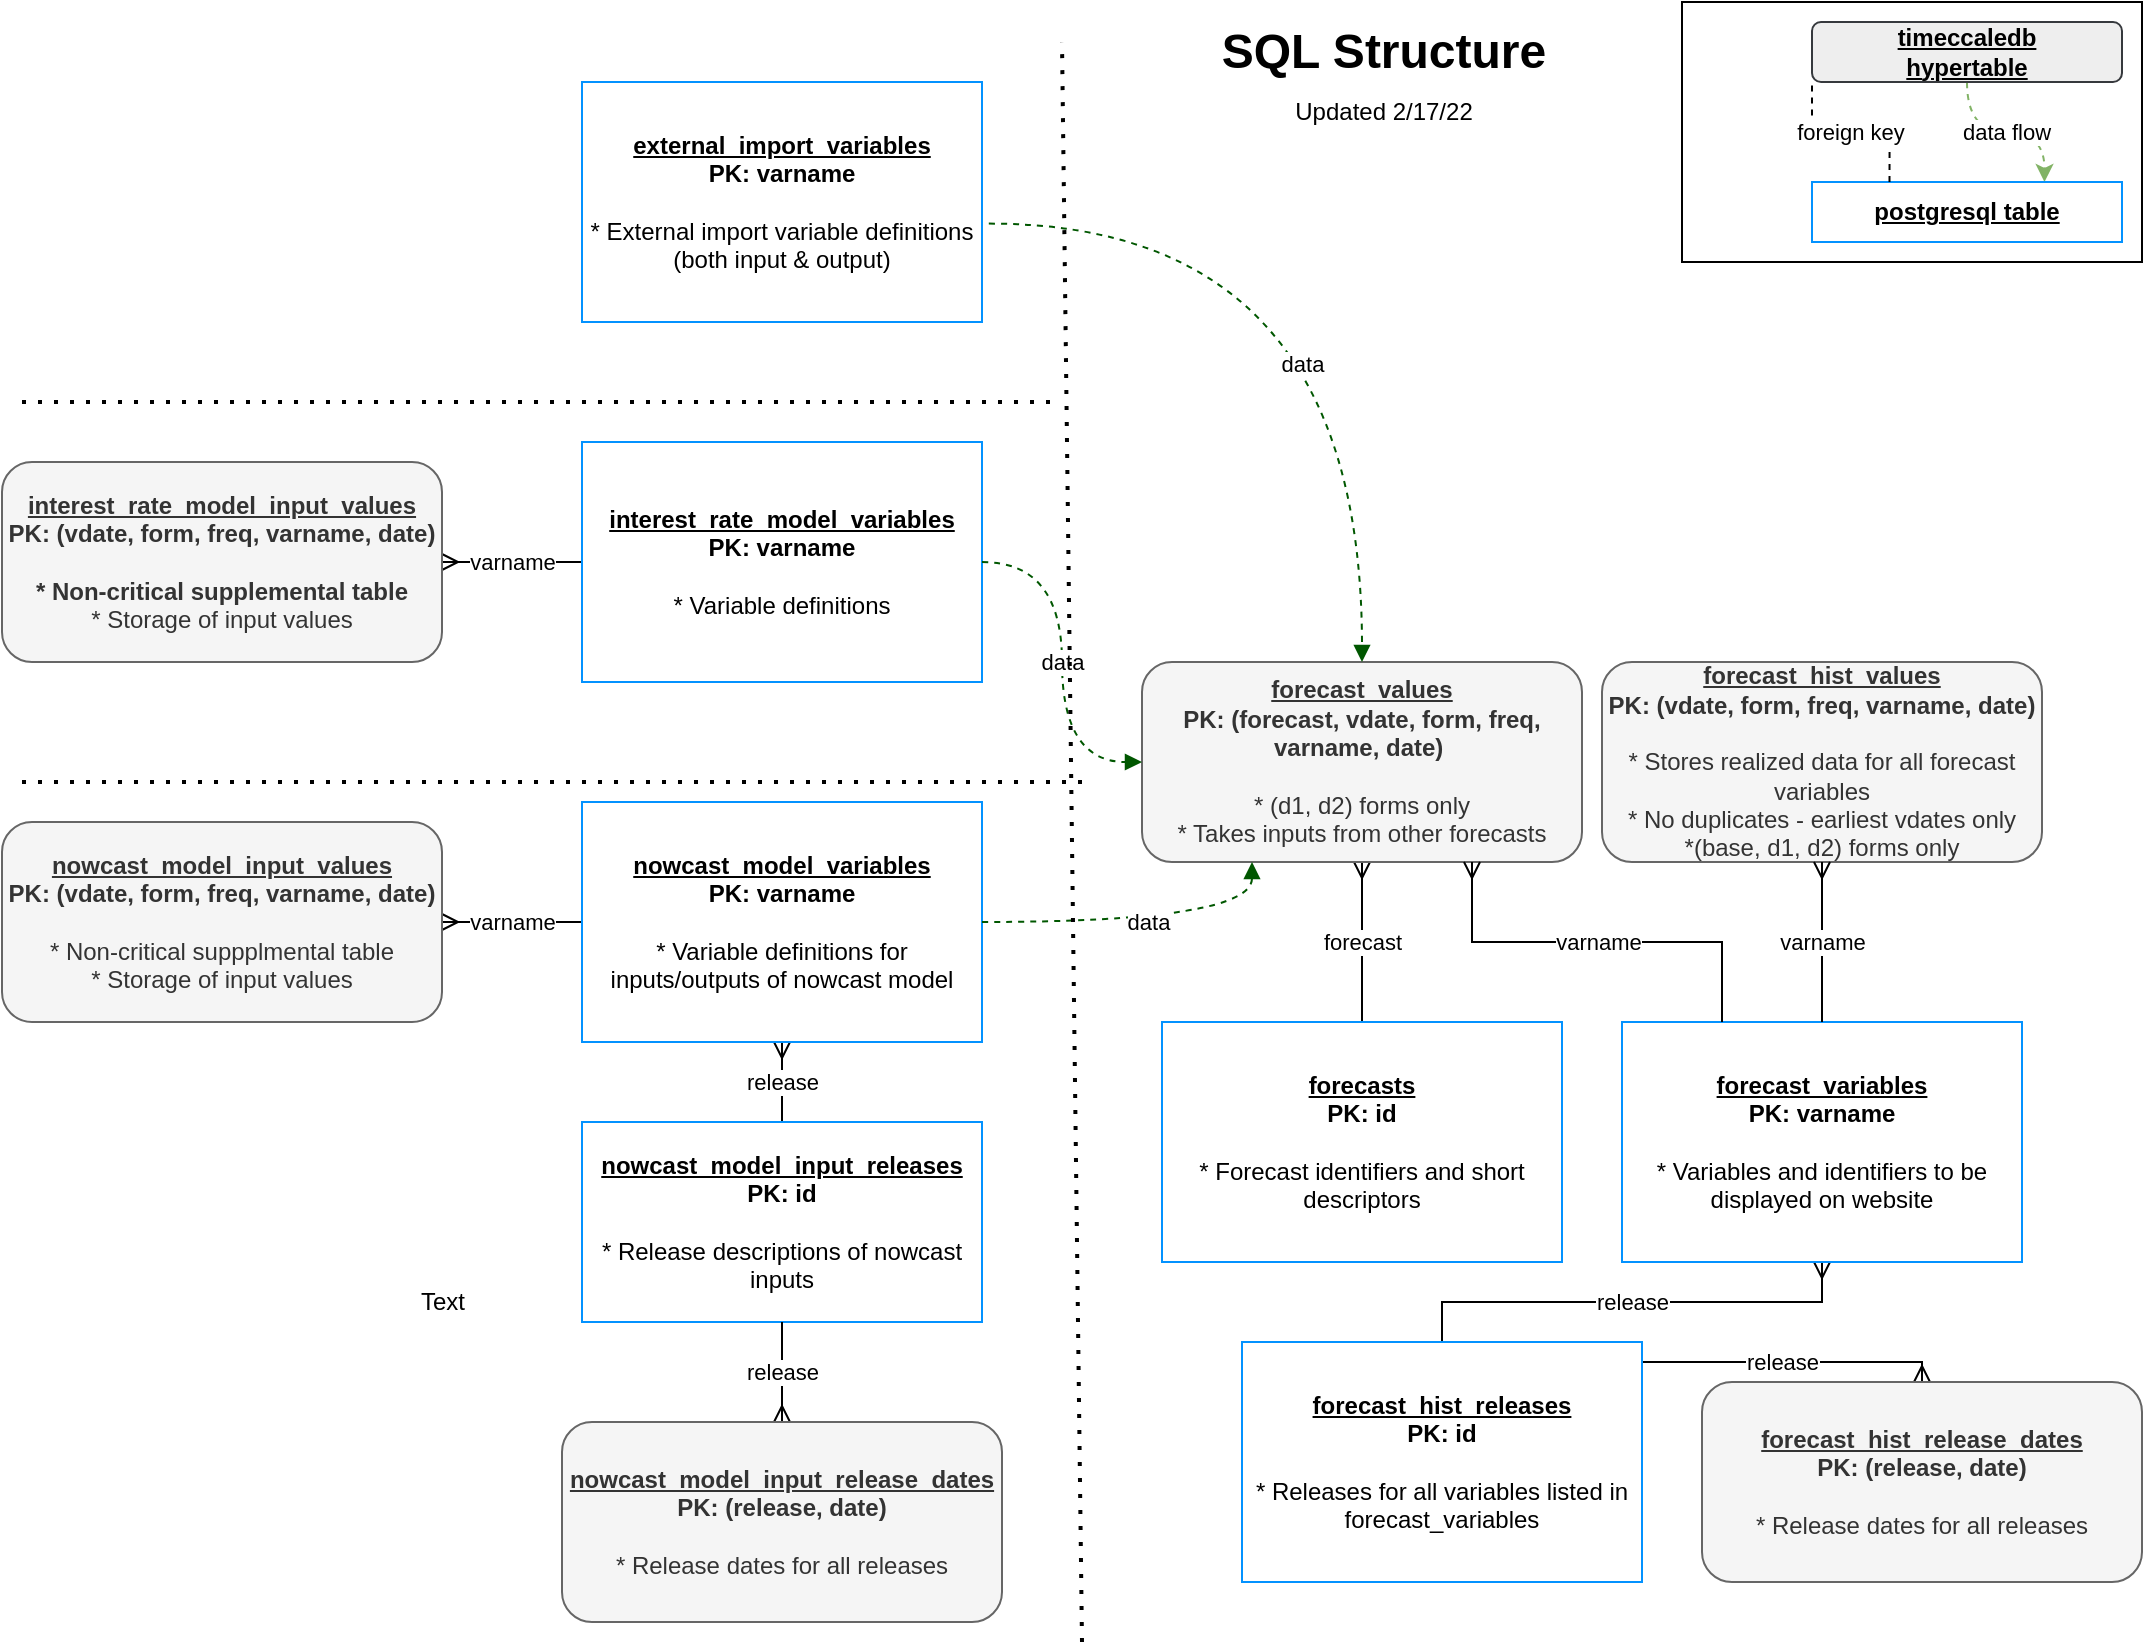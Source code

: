 <mxfile version="15.7.3" type="device" pages="3"><diagram id="fmKDFD1o7MwxVLsBdMy5" name="sql-structure"><mxGraphModel dx="1422" dy="865" grid="1" gridSize="10" guides="1" tooltips="1" connect="1" arrows="1" fold="1" page="1" pageScale="1" pageWidth="1100" pageHeight="850" math="0" shadow="0"><root><mxCell id="Cf6UX8D4QVb32xjDKQT0-0"/><mxCell id="Cf6UX8D4QVb32xjDKQT0-1" parent="Cf6UX8D4QVb32xjDKQT0-0"/><mxCell id="QRxN1dF-z2wzpEu5Powq-2" value="" style="rounded=0;whiteSpace=wrap;html=1;" parent="Cf6UX8D4QVb32xjDKQT0-1" vertex="1"><mxGeometry x="850" y="10" width="230" height="130" as="geometry"/></mxCell><mxCell id="BuUC7ainakoKZwmJFY1T-25" value="release" style="edgeStyle=orthogonalEdgeStyle;rounded=0;orthogonalLoop=1;jettySize=auto;html=1;startArrow=ERmany;startFill=0;endArrow=none;endFill=0;" parent="Cf6UX8D4QVb32xjDKQT0-1" source="JegkshS4daWjYpWBeodG-38" target="BuUC7ainakoKZwmJFY1T-24" edge="1"><mxGeometry relative="1" as="geometry"/></mxCell><mxCell id="JegkshS4daWjYpWBeodG-38" value="&lt;u&gt;forecast_variables&lt;br&gt;&lt;/u&gt;PK: varname&lt;br&gt;&lt;br&gt;&lt;div&gt;&lt;span style=&quot;font-weight: normal ; line-height: 1.2&quot;&gt;* Variables and identifiers to be displayed on website&lt;/span&gt;&lt;/div&gt;" style="rounded=0;whiteSpace=wrap;html=1;glass=0;shadow=0;sketch=0;fontStyle=1;align=center;strokeColor=#0392FF;" parent="Cf6UX8D4QVb32xjDKQT0-1" vertex="1"><mxGeometry x="820" y="520" width="200" height="120" as="geometry"/></mxCell><mxCell id="3-ZTnkCWrhlHVKZbNQng-15" value="forecast" style="edgeStyle=orthogonalEdgeStyle;rounded=0;orthogonalLoop=1;jettySize=auto;html=1;startArrow=none;startFill=0;endArrow=ERmany;endFill=0;" parent="Cf6UX8D4QVb32xjDKQT0-1" source="3-ZTnkCWrhlHVKZbNQng-5" target="3-ZTnkCWrhlHVKZbNQng-7" edge="1"><mxGeometry relative="1" as="geometry"/></mxCell><mxCell id="3-ZTnkCWrhlHVKZbNQng-5" value="&lt;u&gt;forecasts&lt;br&gt;&lt;/u&gt;PK: id&lt;br&gt;&lt;br&gt;&lt;div&gt;&lt;span style=&quot;font-weight: 400&quot;&gt;* Forecast identifiers and short descriptors&lt;/span&gt;&lt;/div&gt;" style="rounded=0;whiteSpace=wrap;html=1;glass=0;shadow=0;sketch=0;fontStyle=1;align=center;strokeColor=#0392FF;" parent="Cf6UX8D4QVb32xjDKQT0-1" vertex="1"><mxGeometry x="590" y="520" width="200" height="120" as="geometry"/></mxCell><mxCell id="3-ZTnkCWrhlHVKZbNQng-7" value="&lt;u&gt;forecast_values&lt;br&gt;&lt;/u&gt;PK: (forecast, vdate, form, freq, varname, date)&amp;nbsp;&lt;br&gt;&lt;br&gt;&lt;div&gt;&lt;span style=&quot;font-weight: 400&quot;&gt;* (d1, d2) forms only&lt;/span&gt;&lt;br&gt;&lt;/div&gt;&lt;div&gt;&lt;span style=&quot;font-weight: 400&quot;&gt;* Takes inputs from other forecasts&lt;/span&gt;&lt;br&gt;&lt;/div&gt;" style="rounded=1;whiteSpace=wrap;html=1;glass=0;shadow=0;sketch=0;fontStyle=1;align=center;fillColor=#f5f5f5;fontColor=#333333;strokeColor=#666666;" parent="Cf6UX8D4QVb32xjDKQT0-1" vertex="1"><mxGeometry x="580" y="340" width="220" height="100" as="geometry"/></mxCell><mxCell id="3-ZTnkCWrhlHVKZbNQng-11" value="&lt;u&gt;forecast_hist_values&lt;br&gt;&lt;/u&gt;PK: (vdate, form, freq, varname, date)&lt;br&gt;&amp;nbsp;&lt;br&gt;&lt;div&gt;&lt;span style=&quot;font-weight: 400&quot;&gt;* Stores realized data for all forecast variables&lt;/span&gt;&lt;/div&gt;&lt;div&gt;&lt;span style=&quot;font-weight: 400&quot;&gt;* No duplicates - earliest vdates only&lt;/span&gt;&lt;/div&gt;&lt;div&gt;&lt;span style=&quot;font-weight: 400&quot;&gt;*(base, d1, d2) forms only&lt;/span&gt;&lt;/div&gt;" style="rounded=1;whiteSpace=wrap;html=1;glass=0;shadow=0;sketch=0;fontStyle=1;align=center;fillColor=#f5f5f5;fontColor=#333333;strokeColor=#666666;" parent="Cf6UX8D4QVb32xjDKQT0-1" vertex="1"><mxGeometry x="810" y="340" width="220" height="100" as="geometry"/></mxCell><mxCell id="3-ZTnkCWrhlHVKZbNQng-13" value="varname" style="edgeStyle=elbowEdgeStyle;rounded=0;orthogonalLoop=1;jettySize=auto;elbow=vertical;html=1;startArrow=none;startFill=0;endArrow=ERmany;endFill=0;exitX=0.25;exitY=0;exitDx=0;exitDy=0;entryX=0.75;entryY=1;entryDx=0;entryDy=0;" parent="Cf6UX8D4QVb32xjDKQT0-1" source="JegkshS4daWjYpWBeodG-38" target="3-ZTnkCWrhlHVKZbNQng-7" edge="1"><mxGeometry relative="1" as="geometry"><mxPoint x="830" y="320" as="sourcePoint"/><mxPoint x="1010" y="360.0" as="targetPoint"/></mxGeometry></mxCell><mxCell id="3-ZTnkCWrhlHVKZbNQng-14" value="varname" style="edgeStyle=elbowEdgeStyle;rounded=0;orthogonalLoop=1;jettySize=auto;elbow=vertical;html=1;startArrow=none;startFill=0;endArrow=ERmany;endFill=0;exitX=0.5;exitY=0;exitDx=0;exitDy=0;" parent="Cf6UX8D4QVb32xjDKQT0-1" source="JegkshS4daWjYpWBeodG-38" target="3-ZTnkCWrhlHVKZbNQng-11" edge="1"><mxGeometry relative="1" as="geometry"><mxPoint x="820" y="520" as="sourcePoint"/><mxPoint x="900" y="510.0" as="targetPoint"/></mxGeometry></mxCell><mxCell id="3-ZTnkCWrhlHVKZbNQng-20" value="varname" style="edgeStyle=orthogonalEdgeStyle;rounded=0;orthogonalLoop=1;jettySize=auto;html=1;entryX=0;entryY=0.5;entryDx=0;entryDy=0;startArrow=ERmany;startFill=0;endArrow=none;endFill=0;" parent="Cf6UX8D4QVb32xjDKQT0-1" source="3-ZTnkCWrhlHVKZbNQng-17" target="3-ZTnkCWrhlHVKZbNQng-18" edge="1"><mxGeometry relative="1" as="geometry"/></mxCell><mxCell id="3-ZTnkCWrhlHVKZbNQng-17" value="&lt;u&gt;nowcast_model_input_values&lt;br&gt;&lt;/u&gt;PK: (vdate, form, freq, varname, date)&lt;br&gt;&lt;div&gt;&lt;br&gt;&lt;/div&gt;&lt;div&gt;&lt;span style=&quot;font-weight: 400&quot;&gt;* Non-critical suppplmental table&lt;/span&gt;&lt;/div&gt;&lt;div&gt;&lt;span style=&quot;font-weight: 400&quot;&gt;* Storage of input values&lt;/span&gt;&lt;/div&gt;" style="rounded=1;whiteSpace=wrap;html=1;glass=0;shadow=0;sketch=0;fontStyle=1;align=center;fillColor=#f5f5f5;fontColor=#333333;strokeColor=#666666;" parent="Cf6UX8D4QVb32xjDKQT0-1" vertex="1"><mxGeometry x="10" y="420" width="220" height="100" as="geometry"/></mxCell><mxCell id="3-ZTnkCWrhlHVKZbNQng-27" value="release" style="edgeStyle=orthogonalEdgeStyle;rounded=0;orthogonalLoop=1;jettySize=auto;html=1;startArrow=ERmany;startFill=0;endArrow=none;endFill=0;" parent="Cf6UX8D4QVb32xjDKQT0-1" source="3-ZTnkCWrhlHVKZbNQng-18" target="3-ZTnkCWrhlHVKZbNQng-21" edge="1"><mxGeometry relative="1" as="geometry"/></mxCell><mxCell id="3-ZTnkCWrhlHVKZbNQng-18" value="&lt;u&gt;nowcast_model_variables&lt;br&gt;&lt;/u&gt;PK: varname&lt;br&gt;&lt;div&gt;&lt;br&gt;&lt;/div&gt;&lt;div&gt;&lt;span style=&quot;font-weight: 400&quot;&gt;* Variable definitions for inputs/outputs of nowcast model&lt;/span&gt;&lt;/div&gt;" style="rounded=0;whiteSpace=wrap;html=1;glass=0;shadow=0;sketch=0;fontStyle=1;align=center;strokeColor=#0392FF;" parent="Cf6UX8D4QVb32xjDKQT0-1" vertex="1"><mxGeometry x="300" y="410" width="200" height="120" as="geometry"/></mxCell><mxCell id="3-ZTnkCWrhlHVKZbNQng-21" value="&lt;u&gt;nowcast_model_input_releases&lt;br&gt;&lt;/u&gt;PK: id&lt;br&gt;&lt;div&gt;&lt;br&gt;&lt;/div&gt;&lt;div&gt;&lt;span style=&quot;font-weight: 400&quot;&gt;* Release descriptions of nowcast inputs&lt;/span&gt;&lt;/div&gt;" style="rounded=0;whiteSpace=wrap;html=1;glass=0;shadow=0;sketch=0;fontStyle=1;align=center;strokeColor=#0392FF;" parent="Cf6UX8D4QVb32xjDKQT0-1" vertex="1"><mxGeometry x="300" y="570" width="200" height="100" as="geometry"/></mxCell><mxCell id="3-ZTnkCWrhlHVKZbNQng-26" value="release" style="edgeStyle=orthogonalEdgeStyle;rounded=0;orthogonalLoop=1;jettySize=auto;html=1;entryX=0.5;entryY=1;entryDx=0;entryDy=0;startArrow=ERmany;startFill=0;endArrow=none;endFill=0;" parent="Cf6UX8D4QVb32xjDKQT0-1" source="3-ZTnkCWrhlHVKZbNQng-24" target="3-ZTnkCWrhlHVKZbNQng-21" edge="1"><mxGeometry relative="1" as="geometry"/></mxCell><mxCell id="3-ZTnkCWrhlHVKZbNQng-24" value="&lt;u&gt;nowcast_model_input_release_dates&lt;br&gt;&lt;/u&gt;PK: (release, date)&lt;br&gt;&lt;div&gt;&lt;br&gt;&lt;/div&gt;&lt;div&gt;&lt;span style=&quot;font-weight: 400&quot;&gt;* Release dates for all releases&lt;/span&gt;&lt;/div&gt;" style="rounded=1;whiteSpace=wrap;html=1;glass=0;shadow=0;sketch=0;fontStyle=1;align=center;fillColor=#f5f5f5;fontColor=#333333;strokeColor=#666666;" parent="Cf6UX8D4QVb32xjDKQT0-1" vertex="1"><mxGeometry x="290" y="720" width="220" height="100" as="geometry"/></mxCell><mxCell id="BuUC7ainakoKZwmJFY1T-15" value="varname" style="edgeStyle=orthogonalEdgeStyle;rounded=0;orthogonalLoop=1;jettySize=auto;html=1;exitX=1;exitY=0.5;exitDx=0;exitDy=0;entryX=0;entryY=0.5;entryDx=0;entryDy=0;startArrow=ERmany;startFill=0;endArrow=none;endFill=0;" parent="Cf6UX8D4QVb32xjDKQT0-1" source="BuUC7ainakoKZwmJFY1T-3" target="BuUC7ainakoKZwmJFY1T-4" edge="1"><mxGeometry relative="1" as="geometry"/></mxCell><mxCell id="BuUC7ainakoKZwmJFY1T-3" value="&lt;u&gt;interest_rate_model_input_values&lt;br&gt;&lt;/u&gt;PK: (vdate, form, freq, varname, date)&lt;br&gt;&lt;br&gt;* Non-critical supplemental table&lt;br&gt;&lt;div&gt;&lt;span style=&quot;font-weight: 400&quot;&gt;* Storage of input values&lt;/span&gt;&lt;/div&gt;" style="rounded=1;whiteSpace=wrap;html=1;glass=0;shadow=0;sketch=0;fontStyle=1;align=center;fillColor=#f5f5f5;fontColor=#333333;strokeColor=#666666;" parent="Cf6UX8D4QVb32xjDKQT0-1" vertex="1"><mxGeometry x="10" y="240" width="220" height="100" as="geometry"/></mxCell><mxCell id="BuUC7ainakoKZwmJFY1T-4" value="&lt;u&gt;interest_rate_model_variables&lt;br&gt;&lt;/u&gt;PK: varname&lt;br&gt;&lt;br&gt;&lt;div&gt;&lt;span style=&quot;font-weight: 400&quot;&gt;* Variable definitions&lt;/span&gt;&lt;/div&gt;" style="rounded=0;whiteSpace=wrap;html=1;glass=0;shadow=0;sketch=0;fontStyle=1;align=center;strokeColor=#0392FF;" parent="Cf6UX8D4QVb32xjDKQT0-1" vertex="1"><mxGeometry x="300" y="230" width="200" height="120" as="geometry"/></mxCell><mxCell id="BuUC7ainakoKZwmJFY1T-9" value="&lt;u&gt;external_import_variables&lt;br&gt;&lt;/u&gt;PK: varname&lt;br&gt;&lt;div&gt;&lt;br&gt;&lt;/div&gt;&lt;div&gt;&lt;span style=&quot;font-weight: 400&quot;&gt;* External import variable definitions (both input &amp;amp; output)&lt;/span&gt;&lt;/div&gt;" style="rounded=0;whiteSpace=wrap;html=1;glass=0;shadow=0;sketch=0;fontStyle=1;align=center;strokeColor=#0392FF;" parent="Cf6UX8D4QVb32xjDKQT0-1" vertex="1"><mxGeometry x="300" y="50" width="200" height="120" as="geometry"/></mxCell><mxCell id="BuUC7ainakoKZwmJFY1T-11" value="data" style="edgeStyle=orthogonalEdgeStyle;rounded=0;orthogonalLoop=1;jettySize=auto;html=1;exitX=1.017;exitY=0.59;exitDx=0;exitDy=0;startArrow=none;startFill=0;endArrow=block;endFill=1;curved=1;dashed=1;fillColor=#008a00;strokeColor=#005700;exitPerimeter=0;" parent="Cf6UX8D4QVb32xjDKQT0-1" source="BuUC7ainakoKZwmJFY1T-9" target="3-ZTnkCWrhlHVKZbNQng-7" edge="1"><mxGeometry x="0.261" y="-30" relative="1" as="geometry"><mxPoint x="480" y="500" as="sourcePoint"/><mxPoint x="560" y="140" as="targetPoint"/><mxPoint y="1" as="offset"/></mxGeometry></mxCell><mxCell id="BuUC7ainakoKZwmJFY1T-17" value="data" style="edgeStyle=orthogonalEdgeStyle;rounded=0;orthogonalLoop=1;jettySize=auto;html=1;exitX=1;exitY=0.5;exitDx=0;exitDy=0;startArrow=none;startFill=0;endArrow=block;endFill=1;curved=1;dashed=1;fillColor=#008a00;strokeColor=#005700;entryX=0;entryY=0.5;entryDx=0;entryDy=0;" parent="Cf6UX8D4QVb32xjDKQT0-1" source="BuUC7ainakoKZwmJFY1T-4" target="3-ZTnkCWrhlHVKZbNQng-7" edge="1"><mxGeometry relative="1" as="geometry"><mxPoint x="493.4" y="150.8" as="sourcePoint"/><mxPoint x="560" y="320" as="targetPoint"/></mxGeometry></mxCell><mxCell id="BuUC7ainakoKZwmJFY1T-18" value="data" style="edgeStyle=orthogonalEdgeStyle;rounded=0;orthogonalLoop=1;jettySize=auto;html=1;startArrow=none;startFill=0;endArrow=block;endFill=1;curved=1;dashed=1;fillColor=#008a00;strokeColor=#005700;entryX=0.25;entryY=1;entryDx=0;entryDy=0;" parent="Cf6UX8D4QVb32xjDKQT0-1" source="3-ZTnkCWrhlHVKZbNQng-18" target="3-ZTnkCWrhlHVKZbNQng-7" edge="1"><mxGeometry relative="1" as="geometry"><mxPoint x="500" y="320" as="sourcePoint"/><mxPoint x="600" y="420" as="targetPoint"/></mxGeometry></mxCell><mxCell id="BuUC7ainakoKZwmJFY1T-28" value="release" style="edgeStyle=orthogonalEdgeStyle;rounded=0;orthogonalLoop=1;jettySize=auto;html=1;startArrow=ERmany;startFill=0;endArrow=none;endFill=0;exitX=0.5;exitY=0;exitDx=0;exitDy=0;entryX=0.995;entryY=0.167;entryDx=0;entryDy=0;entryPerimeter=0;" parent="Cf6UX8D4QVb32xjDKQT0-1" source="BuUC7ainakoKZwmJFY1T-22" target="BuUC7ainakoKZwmJFY1T-24" edge="1"><mxGeometry relative="1" as="geometry"><mxPoint x="940" y="660" as="targetPoint"/><Array as="points"><mxPoint x="970" y="690"/><mxPoint x="829" y="690"/></Array></mxGeometry></mxCell><mxCell id="BuUC7ainakoKZwmJFY1T-22" value="&lt;u&gt;forecast_hist_release_dates&lt;br&gt;&lt;/u&gt;PK: (release, date)&lt;br&gt;&lt;div&gt;&lt;br&gt;&lt;/div&gt;&lt;div&gt;&lt;span style=&quot;font-weight: 400&quot;&gt;* Release dates for all releases&lt;/span&gt;&lt;/div&gt;" style="rounded=1;whiteSpace=wrap;html=1;glass=0;shadow=0;sketch=0;fontStyle=1;align=center;fillColor=#f5f5f5;fontColor=#333333;strokeColor=#666666;" parent="Cf6UX8D4QVb32xjDKQT0-1" vertex="1"><mxGeometry x="860" y="700" width="220" height="100" as="geometry"/></mxCell><mxCell id="BuUC7ainakoKZwmJFY1T-24" value="&lt;u&gt;forecast_hist_releases&lt;/u&gt;&lt;br&gt;PK: id&lt;br&gt;&lt;span style=&quot;font-weight: normal&quot;&gt;&lt;br&gt;* Releases for all variables listed in forecast_variables&lt;/span&gt;" style="rounded=0;whiteSpace=wrap;html=1;glass=0;shadow=0;sketch=0;fontStyle=1;align=center;strokeColor=#0392FF;" parent="Cf6UX8D4QVb32xjDKQT0-1" vertex="1"><mxGeometry x="630" y="680" width="200" height="120" as="geometry"/></mxCell><mxCell id="BuUC7ainakoKZwmJFY1T-30" value="" style="endArrow=none;dashed=1;html=1;dashPattern=1 3;strokeWidth=2;rounded=0;" parent="Cf6UX8D4QVb32xjDKQT0-1" edge="1"><mxGeometry width="50" height="50" relative="1" as="geometry"><mxPoint x="20" y="400" as="sourcePoint"/><mxPoint x="550" y="400" as="targetPoint"/></mxGeometry></mxCell><mxCell id="BuUC7ainakoKZwmJFY1T-31" value="" style="endArrow=none;dashed=1;html=1;dashPattern=1 3;strokeWidth=2;rounded=0;" parent="Cf6UX8D4QVb32xjDKQT0-1" edge="1"><mxGeometry width="50" height="50" relative="1" as="geometry"><mxPoint x="550" y="830" as="sourcePoint"/><mxPoint x="540" y="30" as="targetPoint"/></mxGeometry></mxCell><mxCell id="BuUC7ainakoKZwmJFY1T-32" value="" style="endArrow=none;dashed=1;html=1;dashPattern=1 3;strokeWidth=2;rounded=0;" parent="Cf6UX8D4QVb32xjDKQT0-1" edge="1"><mxGeometry width="50" height="50" relative="1" as="geometry"><mxPoint x="20" y="210" as="sourcePoint"/><mxPoint x="540" y="210" as="targetPoint"/></mxGeometry></mxCell><mxCell id="QRxN1dF-z2wzpEu5Powq-10" value="data flow" style="edgeStyle=orthogonalEdgeStyle;rounded=0;orthogonalLoop=1;jettySize=auto;html=1;entryX=0.75;entryY=0;entryDx=0;entryDy=0;strokeColor=#82b366;dashed=1;curved=1;fillColor=#d5e8d4;" parent="Cf6UX8D4QVb32xjDKQT0-1" source="QRxN1dF-z2wzpEu5Powq-0" target="QRxN1dF-z2wzpEu5Powq-1" edge="1"><mxGeometry relative="1" as="geometry"/></mxCell><mxCell id="QRxN1dF-z2wzpEu5Powq-0" value="&lt;u&gt;timeccaledb&lt;br&gt;hypertable&lt;br&gt;&lt;/u&gt;" style="rounded=1;whiteSpace=wrap;html=1;fillColor=#eeeeee;strokeColor=#36393d;glass=0;shadow=0;sketch=0;fontStyle=1;align=center;" parent="Cf6UX8D4QVb32xjDKQT0-1" vertex="1"><mxGeometry x="915" y="20" width="155" height="30" as="geometry"/></mxCell><mxCell id="QRxN1dF-z2wzpEu5Powq-1" value="&lt;u&gt;postgresql table&lt;/u&gt;" style="rounded=0;whiteSpace=wrap;html=1;glass=0;shadow=0;sketch=0;fontStyle=1;align=center;strokeColor=#0392FF;" parent="Cf6UX8D4QVb32xjDKQT0-1" vertex="1"><mxGeometry x="915" y="100" width="155" height="30" as="geometry"/></mxCell><mxCell id="QRxN1dF-z2wzpEu5Powq-9" value="foreign key" style="endArrow=none;dashed=1;html=1;rounded=0;strokeColor=default;entryX=0;entryY=1;entryDx=0;entryDy=0;exitX=0.25;exitY=0;exitDx=0;exitDy=0;edgeStyle=orthogonalEdgeStyle;" parent="Cf6UX8D4QVb32xjDKQT0-1" source="QRxN1dF-z2wzpEu5Powq-1" target="QRxN1dF-z2wzpEu5Powq-0" edge="1"><mxGeometry width="50" height="50" relative="1" as="geometry"><mxPoint x="890" y="80" as="sourcePoint"/><mxPoint x="700" y="310" as="targetPoint"/></mxGeometry></mxCell><mxCell id="QRxN1dF-z2wzpEu5Powq-13" value="&lt;b&gt;&lt;font style=&quot;font-size: 24px&quot;&gt;SQL Structure&lt;/font&gt;&lt;/b&gt;" style="text;html=1;strokeColor=none;fillColor=none;align=center;verticalAlign=middle;whiteSpace=wrap;rounded=0;" parent="Cf6UX8D4QVb32xjDKQT0-1" vertex="1"><mxGeometry x="611" y="20" width="180" height="30" as="geometry"/></mxCell><mxCell id="LiHC8JmTG9Uw9_XcXLYk-0" value="Updated 2/17/22" style="text;html=1;strokeColor=none;fillColor=none;align=center;verticalAlign=middle;whiteSpace=wrap;rounded=0;fontSize=12;" parent="Cf6UX8D4QVb32xjDKQT0-1" vertex="1"><mxGeometry x="641" y="50" width="120" height="30" as="geometry"/></mxCell><mxCell id="OJXYOKXFXptRQwekjIrJ-0" value="Text" style="text;html=1;align=center;verticalAlign=middle;resizable=0;points=[];autosize=1;strokeColor=none;fillColor=none;" parent="Cf6UX8D4QVb32xjDKQT0-1" vertex="1"><mxGeometry x="210" y="650" width="40" height="20" as="geometry"/></mxCell></root></mxGraphModel></diagram><diagram id="p1DeSHevdcy6hIb0FohG" name="model-flow"><mxGraphModel dx="694" dy="865" grid="1" gridSize="10" guides="1" tooltips="1" connect="1" arrows="1" fold="1" page="1" pageScale="1" pageWidth="850" pageHeight="1100" math="0" shadow="0"><root><mxCell id="0"/><mxCell id="1" parent="0"/><mxCell id="Vg95mpsj4_t47pI6RXcd-4" style="edgeStyle=orthogonalEdgeStyle;rounded=0;orthogonalLoop=1;jettySize=auto;html=1;entryX=0.5;entryY=0;entryDx=0;entryDy=0;exitX=0.5;exitY=1;exitDx=0;exitDy=0;" parent="1" source="Vg95mpsj4_t47pI6RXcd-1" target="Vg95mpsj4_t47pI6RXcd-3" edge="1"><mxGeometry relative="1" as="geometry"/></mxCell><mxCell id="Vg95mpsj4_t47pI6RXcd-1" value="CMEFI Nowcast Model" style="rounded=0;whiteSpace=wrap;html=1;" parent="1" vertex="1"><mxGeometry x="492.5" y="470" width="120" height="60" as="geometry"/></mxCell><mxCell id="Ht6yPTFx4Y3ZodgXniVt-2" style="edgeStyle=orthogonalEdgeStyle;rounded=0;orthogonalLoop=1;jettySize=auto;html=1;exitX=0.5;exitY=1;exitDx=0;exitDy=0;" parent="1" source="Vg95mpsj4_t47pI6RXcd-2" target="Vg95mpsj4_t47pI6RXcd-3" edge="1"><mxGeometry relative="1" as="geometry"/></mxCell><mxCell id="Vg95mpsj4_t47pI6RXcd-2" value="CMEFI Structural Model" style="rounded=0;whiteSpace=wrap;html=1;" parent="1" vertex="1"><mxGeometry x="337.5" y="470" width="120" height="60" as="geometry"/></mxCell><mxCell id="Vg95mpsj4_t47pI6RXcd-3" value="CMEFI Composite Model" style="rounded=0;whiteSpace=wrap;html=1;" parent="1" vertex="1"><mxGeometry x="420" y="650" width="120" height="60" as="geometry"/></mxCell><mxCell id="Ht6yPTFx4Y3ZodgXniVt-30" style="edgeStyle=orthogonalEdgeStyle;rounded=0;orthogonalLoop=1;jettySize=auto;html=1;entryX=0.5;entryY=0;entryDx=0;entryDy=0;" parent="1" source="Vg95mpsj4_t47pI6RXcd-7" target="Vg95mpsj4_t47pI6RXcd-2" edge="1"><mxGeometry relative="1" as="geometry"/></mxCell><mxCell id="Ht6yPTFx4Y3ZodgXniVt-4" style="edgeStyle=orthogonalEdgeStyle;rounded=0;orthogonalLoop=1;jettySize=auto;html=1;exitX=0.5;exitY=1;exitDx=0;exitDy=0;entryX=0.5;entryY=0;entryDx=0;entryDy=0;" parent="1" source="Vg95mpsj4_t47pI6RXcd-11" target="Vg95mpsj4_t47pI6RXcd-3" edge="1"><mxGeometry relative="1" as="geometry"/></mxCell><mxCell id="Vg95mpsj4_t47pI6RXcd-11" value="External Forecasts" style="rounded=0;whiteSpace=wrap;html=1;" parent="1" vertex="1"><mxGeometry x="177.5" y="470" width="120" height="60" as="geometry"/></mxCell><mxCell id="Ht6yPTFx4Y3ZodgXniVt-5" style="edgeStyle=orthogonalEdgeStyle;rounded=0;orthogonalLoop=1;jettySize=auto;html=1;entryX=0.5;entryY=0;entryDx=0;entryDy=0;exitX=0.5;exitY=1;exitDx=0;exitDy=0;" parent="1" source="Ht6yPTFx4Y3ZodgXniVt-1" target="Vg95mpsj4_t47pI6RXcd-3" edge="1"><mxGeometry relative="1" as="geometry"/></mxCell><mxCell id="Ht6yPTFx4Y3ZodgXniVt-1" value="CMEFI Consensus Futures Model" style="rounded=0;whiteSpace=wrap;html=1;" parent="1" vertex="1"><mxGeometry x="657.5" y="470" width="120" height="60" as="geometry"/></mxCell><mxCell id="Ht6yPTFx4Y3ZodgXniVt-31" style="edgeStyle=orthogonalEdgeStyle;rounded=0;orthogonalLoop=1;jettySize=auto;html=1;exitX=0.5;exitY=1;exitDx=0;exitDy=0;" parent="1" source="Ht6yPTFx4Y3ZodgXniVt-10" target="Vg95mpsj4_t47pI6RXcd-1" edge="1"><mxGeometry relative="1" as="geometry"/></mxCell><mxCell id="Ht6yPTFx4Y3ZodgXniVt-32" style="edgeStyle=orthogonalEdgeStyle;rounded=0;orthogonalLoop=1;jettySize=auto;html=1;entryX=0.5;entryY=0;entryDx=0;entryDy=0;startArrow=none;" parent="1" source="Vg95mpsj4_t47pI6RXcd-7" target="Vg95mpsj4_t47pI6RXcd-2" edge="1"><mxGeometry relative="1" as="geometry"/></mxCell><mxCell id="Ht6yPTFx4Y3ZodgXniVt-35" style="edgeStyle=orthogonalEdgeStyle;rounded=0;orthogonalLoop=1;jettySize=auto;html=1;entryX=1;entryY=0;entryDx=0;entryDy=0;" parent="1" source="Ht6yPTFx4Y3ZodgXniVt-10" target="Vg95mpsj4_t47pI6RXcd-2" edge="1"><mxGeometry relative="1" as="geometry"/></mxCell><mxCell id="Ht6yPTFx4Y3ZodgXniVt-10" value="Yahoo" style="ellipse;whiteSpace=wrap;html=1;" parent="1" vertex="1"><mxGeometry x="517.5" y="230" width="70" height="50" as="geometry"/></mxCell><mxCell id="Ht6yPTFx4Y3ZodgXniVt-15" style="edgeStyle=orthogonalEdgeStyle;rounded=0;orthogonalLoop=1;jettySize=auto;html=1;entryX=0.5;entryY=0;entryDx=0;entryDy=0;exitX=0;exitY=0.5;exitDx=0;exitDy=0;" parent="1" source="Ht6yPTFx4Y3ZodgXniVt-12" target="Ht6yPTFx4Y3ZodgXniVt-1" edge="1"><mxGeometry relative="1" as="geometry"><mxPoint x="707.5" y="430" as="targetPoint"/></mxGeometry></mxCell><mxCell id="Ht6yPTFx4Y3ZodgXniVt-12" value="CME" style="ellipse;whiteSpace=wrap;html=1;" parent="1" vertex="1"><mxGeometry x="757.5" y="370" width="70" height="50" as="geometry"/></mxCell><mxCell id="Ht6yPTFx4Y3ZodgXniVt-16" value="Bloom" style="ellipse;whiteSpace=wrap;html=1;" parent="1" vertex="1"><mxGeometry x="757.5" y="250" width="70" height="50" as="geometry"/></mxCell><mxCell id="Ht6yPTFx4Y3ZodgXniVt-17" value="AMX" style="ellipse;whiteSpace=wrap;html=1;" parent="1" vertex="1"><mxGeometry x="757.5" y="310" width="70" height="50" as="geometry"/></mxCell><mxCell id="Ht6yPTFx4Y3ZodgXniVt-18" style="edgeStyle=orthogonalEdgeStyle;rounded=0;orthogonalLoop=1;jettySize=auto;html=1;entryX=0.5;entryY=0;entryDx=0;entryDy=0;exitX=0;exitY=0.5;exitDx=0;exitDy=0;" parent="1" source="Ht6yPTFx4Y3ZodgXniVt-17" target="Ht6yPTFx4Y3ZodgXniVt-1" edge="1"><mxGeometry relative="1" as="geometry"><mxPoint x="767.5" y="405" as="sourcePoint"/><mxPoint x="707.5" y="430" as="targetPoint"/></mxGeometry></mxCell><mxCell id="Ht6yPTFx4Y3ZodgXniVt-19" style="edgeStyle=orthogonalEdgeStyle;rounded=0;orthogonalLoop=1;jettySize=auto;html=1;exitX=0;exitY=0.5;exitDx=0;exitDy=0;entryX=0.5;entryY=0;entryDx=0;entryDy=0;" parent="1" source="Ht6yPTFx4Y3ZodgXniVt-16" target="Ht6yPTFx4Y3ZodgXniVt-1" edge="1"><mxGeometry relative="1" as="geometry"><mxPoint x="647.5" y="330" as="sourcePoint"/><mxPoint x="707.5" y="430" as="targetPoint"/></mxGeometry></mxCell><mxCell id="Ht6yPTFx4Y3ZodgXniVt-28" style="edgeStyle=orthogonalEdgeStyle;rounded=0;orthogonalLoop=1;jettySize=auto;html=1;exitX=1;exitY=0.5;exitDx=0;exitDy=0;entryX=0.5;entryY=0;entryDx=0;entryDy=0;startArrow=none;" parent="1" source="Ht6yPTFx4Y3ZodgXniVt-45" target="Vg95mpsj4_t47pI6RXcd-11" edge="1"><mxGeometry relative="1" as="geometry"/></mxCell><mxCell id="Ht6yPTFx4Y3ZodgXniVt-47" style="edgeStyle=orthogonalEdgeStyle;rounded=0;orthogonalLoop=1;jettySize=auto;html=1;" parent="1" source="Ht6yPTFx4Y3ZodgXniVt-26" target="Ht6yPTFx4Y3ZodgXniVt-45" edge="1"><mxGeometry relative="1" as="geometry"/></mxCell><mxCell id="Ht6yPTFx4Y3ZodgXniVt-26" value="EINF" style="ellipse;whiteSpace=wrap;html=1;" parent="1" vertex="1"><mxGeometry x="30" y="205" width="70" height="50" as="geometry"/></mxCell><mxCell id="Ht6yPTFx4Y3ZodgXniVt-36" style="edgeStyle=orthogonalEdgeStyle;rounded=0;orthogonalLoop=1;jettySize=auto;html=1;entryX=0.5;entryY=0;entryDx=0;entryDy=0;" parent="1" source="Vg95mpsj4_t47pI6RXcd-7" target="Ht6yPTFx4Y3ZodgXniVt-45" edge="1"><mxGeometry relative="1" as="geometry"/></mxCell><mxCell id="Ht6yPTFx4Y3ZodgXniVt-37" style="edgeStyle=orthogonalEdgeStyle;rounded=0;orthogonalLoop=1;jettySize=auto;html=1;exitX=1;exitY=1;exitDx=0;exitDy=0;entryX=0;entryY=0;entryDx=0;entryDy=0;" parent="1" source="Vg95mpsj4_t47pI6RXcd-7" target="Vg95mpsj4_t47pI6RXcd-1" edge="1"><mxGeometry relative="1" as="geometry"/></mxCell><mxCell id="Ht6yPTFx4Y3ZodgXniVt-38" style="edgeStyle=orthogonalEdgeStyle;rounded=0;orthogonalLoop=1;jettySize=auto;html=1;entryX=0.25;entryY=0;entryDx=0;entryDy=0;" parent="1" source="Vg95mpsj4_t47pI6RXcd-7" target="Ht6yPTFx4Y3ZodgXniVt-1" edge="1"><mxGeometry relative="1" as="geometry"/></mxCell><mxCell id="Vg95mpsj4_t47pI6RXcd-7" value="FRED" style="ellipse;whiteSpace=wrap;html=1;" parent="1" vertex="1"><mxGeometry x="362.5" y="150" width="70" height="50" as="geometry"/></mxCell><mxCell id="Ht6yPTFx4Y3ZodgXniVt-43" value="&lt;h1&gt;Model Flow&lt;/h1&gt;&lt;div&gt;Updated 2/15/22&lt;/div&gt;" style="text;html=1;strokeColor=none;fillColor=none;spacing=5;spacingTop=-20;whiteSpace=wrap;overflow=hidden;rounded=0;align=center;" parent="1" vertex="1"><mxGeometry x="285" y="21" width="285" height="69" as="geometry"/></mxCell><mxCell id="Ht6yPTFx4Y3ZodgXniVt-45" value="EINF" style="rounded=0;whiteSpace=wrap;html=1;" parent="1" vertex="1"><mxGeometry x="130" y="205" width="70" height="50" as="geometry"/></mxCell><mxCell id="Ht6yPTFx4Y3ZodgXniVt-58" style="edgeStyle=orthogonalEdgeStyle;rounded=0;orthogonalLoop=1;jettySize=auto;html=1;exitX=1;exitY=0.5;exitDx=0;exitDy=0;" parent="1" source="Ht6yPTFx4Y3ZodgXniVt-49" target="Vg95mpsj4_t47pI6RXcd-11" edge="1"><mxGeometry relative="1" as="geometry"/></mxCell><mxCell id="Ht6yPTFx4Y3ZodgXniVt-49" value="CBO" style="rounded=0;whiteSpace=wrap;html=1;" parent="1" vertex="1"><mxGeometry x="130" y="270" width="70" height="50" as="geometry"/></mxCell><mxCell id="Ht6yPTFx4Y3ZodgXniVt-60" style="edgeStyle=orthogonalEdgeStyle;rounded=0;orthogonalLoop=1;jettySize=auto;html=1;exitX=1;exitY=0.5;exitDx=0;exitDy=0;" parent="1" source="Ht6yPTFx4Y3ZodgXniVt-50" target="Vg95mpsj4_t47pI6RXcd-11" edge="1"><mxGeometry relative="1" as="geometry"/></mxCell><mxCell id="Ht6yPTFx4Y3ZodgXniVt-50" value="WSJ" style="rounded=0;whiteSpace=wrap;html=1;" parent="1" vertex="1"><mxGeometry x="130" y="340" width="70" height="50" as="geometry"/></mxCell><mxCell id="Ht6yPTFx4Y3ZodgXniVt-61" style="edgeStyle=orthogonalEdgeStyle;rounded=0;orthogonalLoop=1;jettySize=auto;html=1;exitX=1;exitY=0.5;exitDx=0;exitDy=0;" parent="1" source="Ht6yPTFx4Y3ZodgXniVt-51" target="Vg95mpsj4_t47pI6RXcd-11" edge="1"><mxGeometry relative="1" as="geometry"/></mxCell><mxCell id="Ht6yPTFx4Y3ZodgXniVt-51" value="FNMA" style="rounded=0;whiteSpace=wrap;html=1;" parent="1" vertex="1"><mxGeometry x="130" y="410" width="70" height="50" as="geometry"/></mxCell><mxCell id="Ht6yPTFx4Y3ZodgXniVt-53" style="edgeStyle=orthogonalEdgeStyle;rounded=0;orthogonalLoop=1;jettySize=auto;html=1;exitX=1;exitY=0.5;exitDx=0;exitDy=0;entryX=0;entryY=0.5;entryDx=0;entryDy=0;" parent="1" source="Ht6yPTFx4Y3ZodgXniVt-52" target="Ht6yPTFx4Y3ZodgXniVt-51" edge="1"><mxGeometry relative="1" as="geometry"/></mxCell><mxCell id="Ht6yPTFx4Y3ZodgXniVt-52" value="FNMA" style="ellipse;whiteSpace=wrap;html=1;" parent="1" vertex="1"><mxGeometry x="30" y="410" width="70" height="50" as="geometry"/></mxCell><mxCell id="Ht6yPTFx4Y3ZodgXniVt-55" style="edgeStyle=orthogonalEdgeStyle;rounded=0;orthogonalLoop=1;jettySize=auto;html=1;entryX=0;entryY=0.5;entryDx=0;entryDy=0;" parent="1" source="Ht6yPTFx4Y3ZodgXniVt-54" target="Ht6yPTFx4Y3ZodgXniVt-50" edge="1"><mxGeometry relative="1" as="geometry"/></mxCell><mxCell id="Ht6yPTFx4Y3ZodgXniVt-54" value="WSJ" style="ellipse;whiteSpace=wrap;html=1;" parent="1" vertex="1"><mxGeometry x="30" y="340" width="70" height="50" as="geometry"/></mxCell><mxCell id="Ht6yPTFx4Y3ZodgXniVt-57" style="edgeStyle=orthogonalEdgeStyle;rounded=0;orthogonalLoop=1;jettySize=auto;html=1;entryX=0;entryY=0.5;entryDx=0;entryDy=0;" parent="1" source="Ht6yPTFx4Y3ZodgXniVt-56" target="Ht6yPTFx4Y3ZodgXniVt-49" edge="1"><mxGeometry relative="1" as="geometry"/></mxCell><mxCell id="Ht6yPTFx4Y3ZodgXniVt-56" value="CBO" style="ellipse;whiteSpace=wrap;html=1;" parent="1" vertex="1"><mxGeometry x="30" y="270" width="70" height="50" as="geometry"/></mxCell></root></mxGraphModel></diagram><diagram id="olMGy6kiQGfFCUMwu1_Q" name="sentiment-analysis"><mxGraphModel dx="1422" dy="865" grid="1" gridSize="10" guides="1" tooltips="1" connect="1" arrows="1" fold="1" page="1" pageScale="1" pageWidth="1100" pageHeight="850" math="0" shadow="0"><root><mxCell id="V8c6PqsVBuVOBjDPSUmE-0"/><mxCell id="V8c6PqsVBuVOBjDPSUmE-1" parent="V8c6PqsVBuVOBjDPSUmE-0"/><mxCell id="V8c6PqsVBuVOBjDPSUmE-3" style="edgeStyle=orthogonalEdgeStyle;rounded=0;orthogonalLoop=1;jettySize=auto;html=1;entryX=0.5;entryY=0;entryDx=0;entryDy=0;" edge="1" parent="V8c6PqsVBuVOBjDPSUmE-1" source="V8c6PqsVBuVOBjDPSUmE-2" target="V8c6PqsVBuVOBjDPSUmE-4"><mxGeometry relative="1" as="geometry"><mxPoint x="170" y="340" as="targetPoint"/></mxGeometry></mxCell><mxCell id="V8c6PqsVBuVOBjDPSUmE-7" style="edgeStyle=orthogonalEdgeStyle;rounded=0;orthogonalLoop=1;jettySize=auto;html=1;" edge="1" parent="V8c6PqsVBuVOBjDPSUmE-1" source="V8c6PqsVBuVOBjDPSUmE-2" target="V8c6PqsVBuVOBjDPSUmE-5"><mxGeometry relative="1" as="geometry"/></mxCell><mxCell id="V8c6PqsVBuVOBjDPSUmE-8" style="edgeStyle=orthogonalEdgeStyle;rounded=0;orthogonalLoop=1;jettySize=auto;html=1;" edge="1" parent="V8c6PqsVBuVOBjDPSUmE-1" source="V8c6PqsVBuVOBjDPSUmE-2" target="V8c6PqsVBuVOBjDPSUmE-6"><mxGeometry relative="1" as="geometry"/></mxCell><mxCell id="V8c6PqsVBuVOBjDPSUmE-2" value="Data Scraping" style="rounded=0;whiteSpace=wrap;html=1;" vertex="1" parent="V8c6PqsVBuVOBjDPSUmE-1"><mxGeometry x="230" y="210" width="110" height="50" as="geometry"/></mxCell><mxCell id="V8c6PqsVBuVOBjDPSUmE-10" style="edgeStyle=orthogonalEdgeStyle;rounded=0;orthogonalLoop=1;jettySize=auto;html=1;" edge="1" parent="V8c6PqsVBuVOBjDPSUmE-1" source="V8c6PqsVBuVOBjDPSUmE-4"><mxGeometry relative="1" as="geometry"><mxPoint x="165" y="410" as="targetPoint"/></mxGeometry></mxCell><mxCell id="V8c6PqsVBuVOBjDPSUmE-4" value="DistilBERT Scoring" style="rounded=0;whiteSpace=wrap;html=1;" vertex="1" parent="V8c6PqsVBuVOBjDPSUmE-1"><mxGeometry x="110" y="320" width="110" height="50" as="geometry"/></mxCell><mxCell id="V8c6PqsVBuVOBjDPSUmE-11" style="edgeStyle=orthogonalEdgeStyle;rounded=0;orthogonalLoop=1;jettySize=auto;html=1;" edge="1" parent="V8c6PqsVBuVOBjDPSUmE-1" source="V8c6PqsVBuVOBjDPSUmE-5"><mxGeometry relative="1" as="geometry"><mxPoint x="285" y="410" as="targetPoint"/></mxGeometry></mxCell><mxCell id="V8c6PqsVBuVOBjDPSUmE-5" value="RoBERTa Scoring" style="rounded=0;whiteSpace=wrap;html=1;" vertex="1" parent="V8c6PqsVBuVOBjDPSUmE-1"><mxGeometry x="230" y="320" width="110" height="50" as="geometry"/></mxCell><mxCell id="V8c6PqsVBuVOBjDPSUmE-13" style="edgeStyle=orthogonalEdgeStyle;rounded=0;orthogonalLoop=1;jettySize=auto;html=1;exitX=0.5;exitY=1;exitDx=0;exitDy=0;" edge="1" parent="V8c6PqsVBuVOBjDPSUmE-1" source="V8c6PqsVBuVOBjDPSUmE-6"><mxGeometry relative="1" as="geometry"><mxPoint x="405" y="410" as="targetPoint"/></mxGeometry></mxCell><mxCell id="V8c6PqsVBuVOBjDPSUmE-6" value="Dictionary Scoring" style="rounded=0;whiteSpace=wrap;html=1;" vertex="1" parent="V8c6PqsVBuVOBjDPSUmE-1"><mxGeometry x="350" y="320" width="110" height="50" as="geometry"/></mxCell><mxCell id="V8c6PqsVBuVOBjDPSUmE-17" style="edgeStyle=orthogonalEdgeStyle;rounded=0;orthogonalLoop=1;jettySize=auto;html=1;entryX=0;entryY=0.5;entryDx=0;entryDy=0;exitX=0.5;exitY=1;exitDx=0;exitDy=0;" edge="1" parent="V8c6PqsVBuVOBjDPSUmE-1" source="V8c6PqsVBuVOBjDPSUmE-9" target="V8c6PqsVBuVOBjDPSUmE-15"><mxGeometry relative="1" as="geometry"><Array as="points"><mxPoint x="165" y="525"/></Array></mxGeometry></mxCell><mxCell id="V8c6PqsVBuVOBjDPSUmE-9" value="Category Aggregation" style="rounded=0;whiteSpace=wrap;html=1;" vertex="1" parent="V8c6PqsVBuVOBjDPSUmE-1"><mxGeometry x="110" y="410" width="110" height="50" as="geometry"/></mxCell><mxCell id="V8c6PqsVBuVOBjDPSUmE-18" style="edgeStyle=orthogonalEdgeStyle;rounded=0;orthogonalLoop=1;jettySize=auto;html=1;entryX=0.5;entryY=0;entryDx=0;entryDy=0;" edge="1" parent="V8c6PqsVBuVOBjDPSUmE-1" source="V8c6PqsVBuVOBjDPSUmE-12" target="V8c6PqsVBuVOBjDPSUmE-15"><mxGeometry relative="1" as="geometry"/></mxCell><mxCell id="V8c6PqsVBuVOBjDPSUmE-12" value="Category Aggregation" style="rounded=0;whiteSpace=wrap;html=1;" vertex="1" parent="V8c6PqsVBuVOBjDPSUmE-1"><mxGeometry x="230" y="410" width="110" height="50" as="geometry"/></mxCell><mxCell id="V8c6PqsVBuVOBjDPSUmE-19" style="edgeStyle=orthogonalEdgeStyle;rounded=0;orthogonalLoop=1;jettySize=auto;html=1;entryX=1;entryY=0.5;entryDx=0;entryDy=0;exitX=0.5;exitY=1;exitDx=0;exitDy=0;" edge="1" parent="V8c6PqsVBuVOBjDPSUmE-1" source="V8c6PqsVBuVOBjDPSUmE-14" target="V8c6PqsVBuVOBjDPSUmE-15"><mxGeometry relative="1" as="geometry"/></mxCell><mxCell id="V8c6PqsVBuVOBjDPSUmE-14" value="Category Aggregation" style="rounded=0;whiteSpace=wrap;html=1;" vertex="1" parent="V8c6PqsVBuVOBjDPSUmE-1"><mxGeometry x="350" y="410" width="110" height="50" as="geometry"/></mxCell><mxCell id="V8c6PqsVBuVOBjDPSUmE-15" value="Model Stacking" style="rounded=0;whiteSpace=wrap;html=1;" vertex="1" parent="V8c6PqsVBuVOBjDPSUmE-1"><mxGeometry x="230" y="500" width="110" height="50" as="geometry"/></mxCell><mxCell id="V8c6PqsVBuVOBjDPSUmE-20" style="edgeStyle=orthogonalEdgeStyle;rounded=0;orthogonalLoop=1;jettySize=auto;html=1;entryX=0.5;entryY=0;entryDx=0;entryDy=0;exitX=0.5;exitY=1;exitDx=0;exitDy=0;" edge="1" parent="V8c6PqsVBuVOBjDPSUmE-1" source="V8c6PqsVBuVOBjDPSUmE-15" target="V8c6PqsVBuVOBjDPSUmE-21"><mxGeometry relative="1" as="geometry"><mxPoint x="340" y="590" as="sourcePoint"/><mxPoint x="275" y="655" as="targetPoint"/></mxGeometry></mxCell><mxCell id="V8c6PqsVBuVOBjDPSUmE-21" value="Deseasonalize &amp;amp; Normalize" style="rounded=0;whiteSpace=wrap;html=1;" vertex="1" parent="V8c6PqsVBuVOBjDPSUmE-1"><mxGeometry x="230" y="570" width="110" height="50" as="geometry"/></mxCell></root></mxGraphModel></diagram></mxfile>